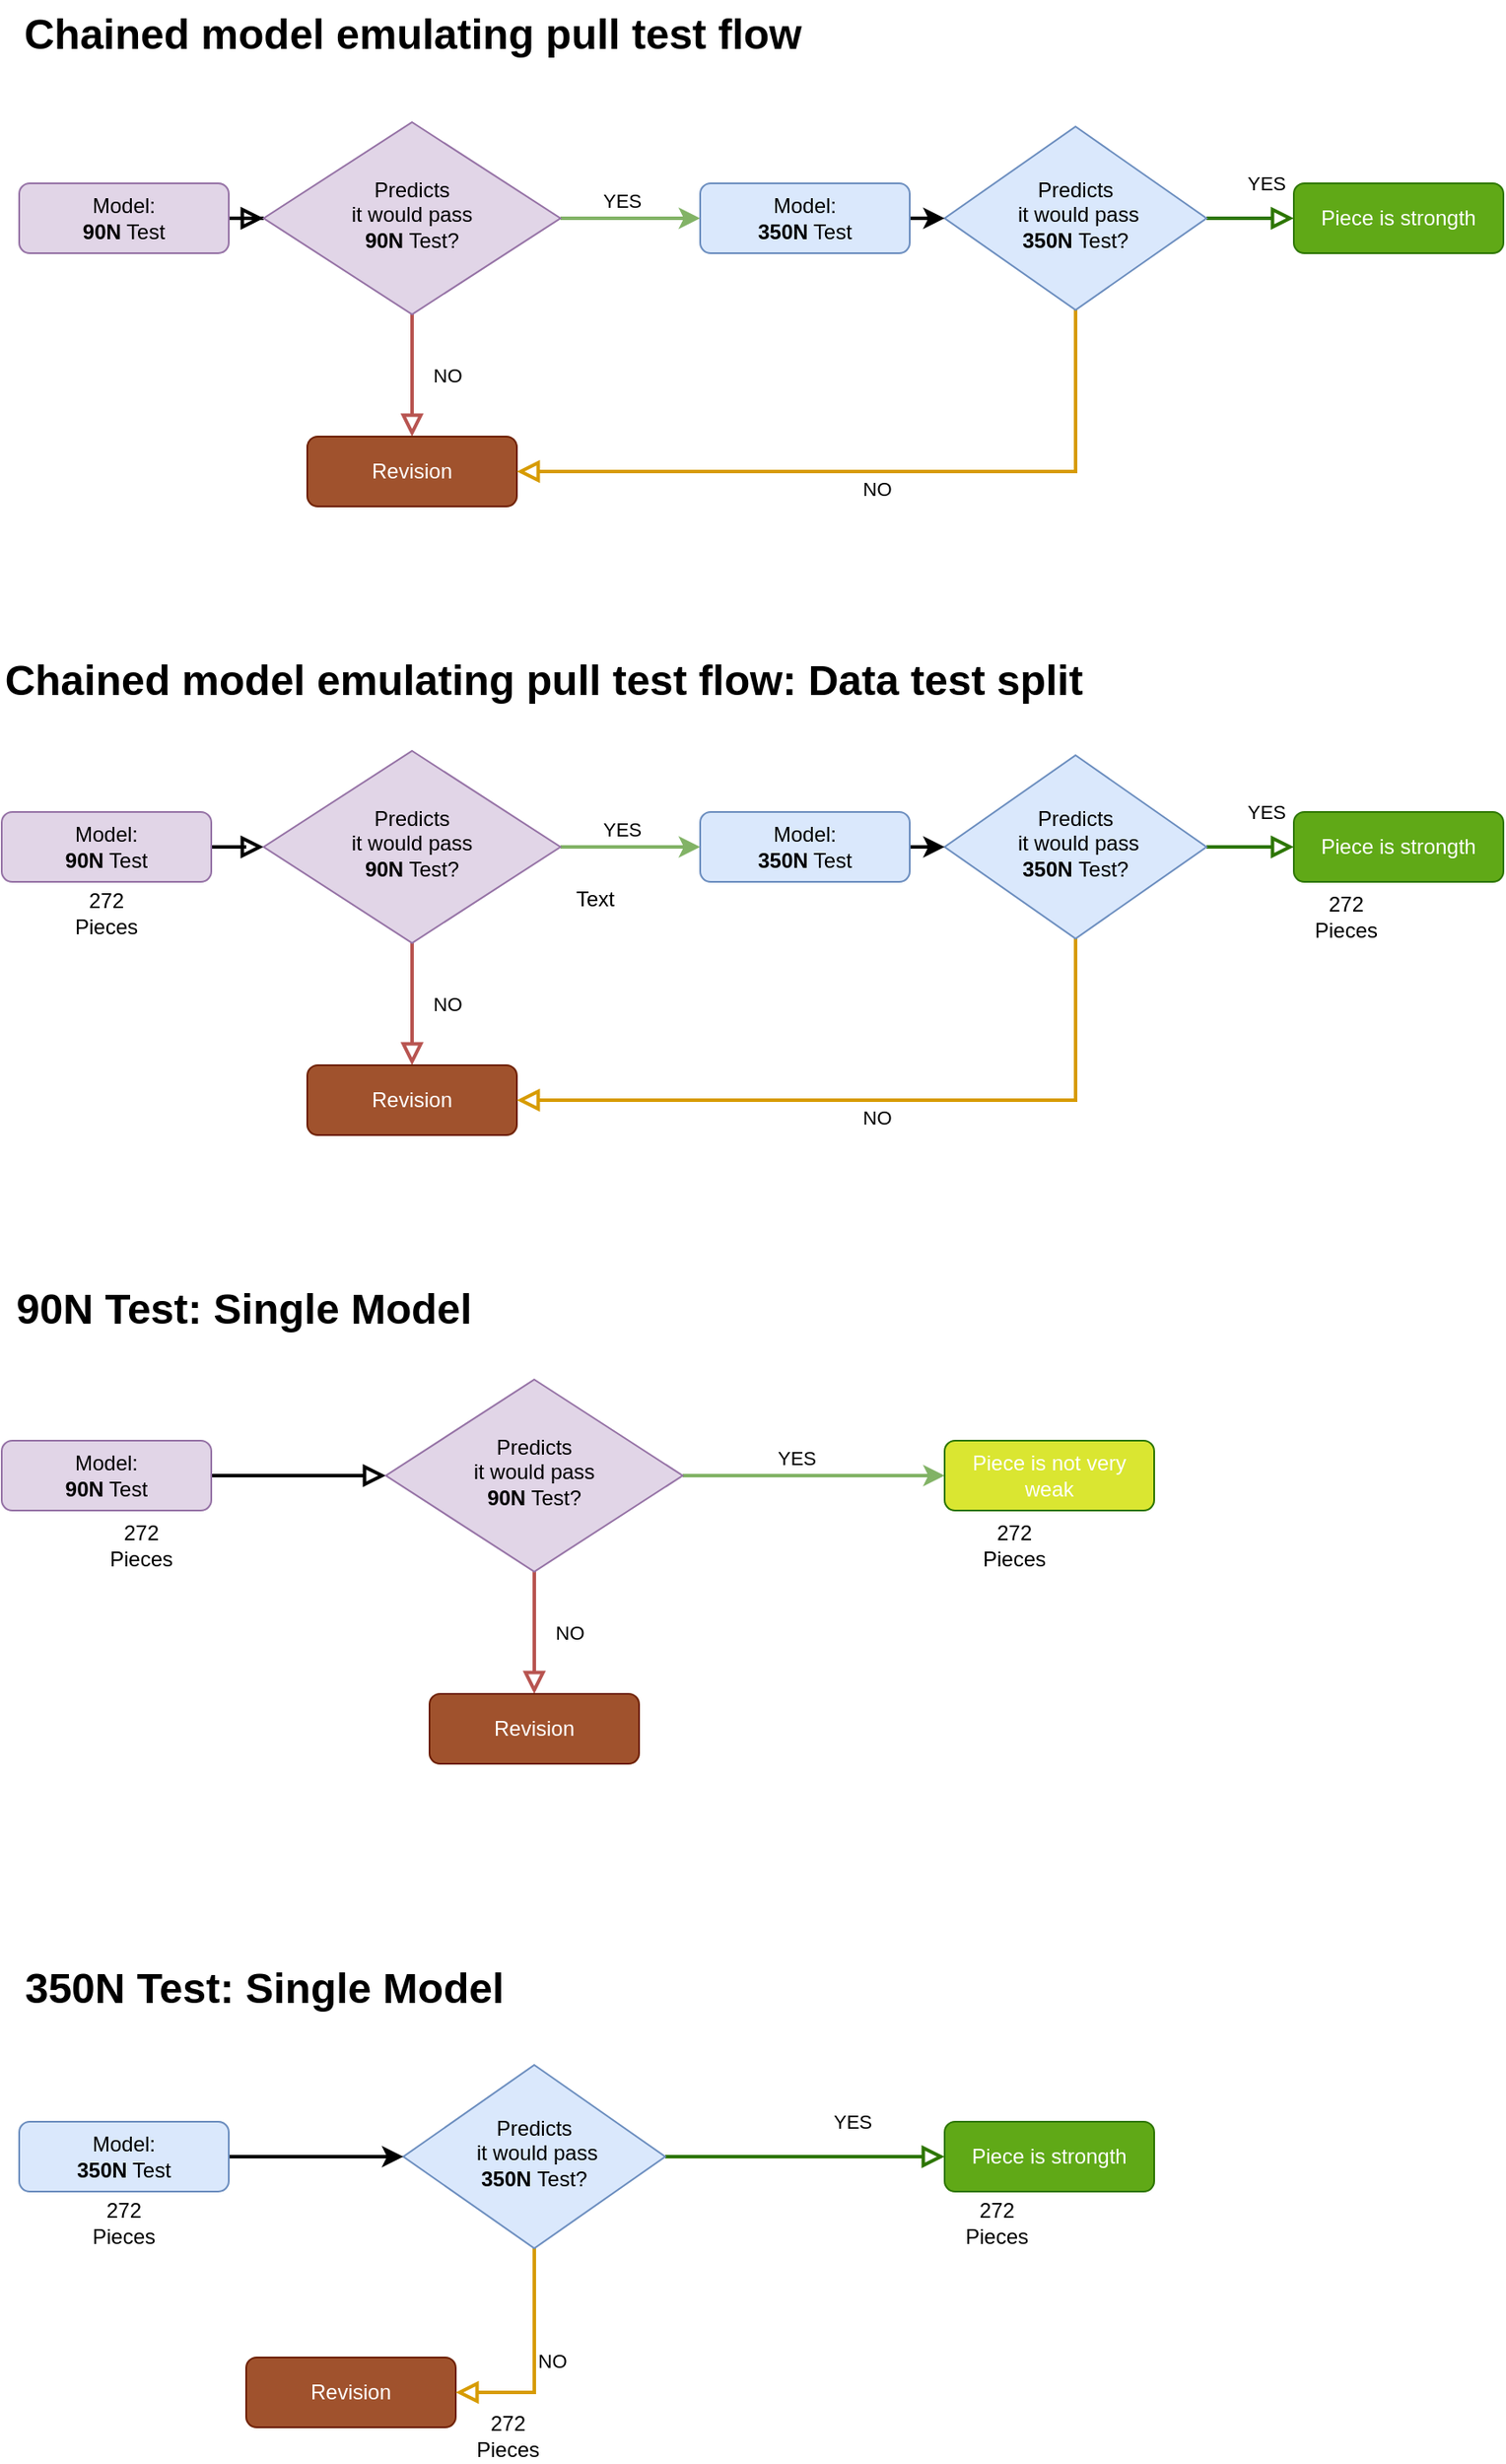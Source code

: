 <mxfile version="20.3.7" type="github">
  <diagram id="C5RBs43oDa-KdzZeNtuy" name="Page-1">
    <mxGraphModel dx="1422" dy="804" grid="1" gridSize="10" guides="1" tooltips="1" connect="1" arrows="1" fold="1" page="1" pageScale="1" pageWidth="827" pageHeight="1169" math="0" shadow="0">
      <root>
        <mxCell id="WIyWlLk6GJQsqaUBKTNV-0" />
        <mxCell id="WIyWlLk6GJQsqaUBKTNV-1" parent="WIyWlLk6GJQsqaUBKTNV-0" />
        <mxCell id="WIyWlLk6GJQsqaUBKTNV-2" value="" style="rounded=0;html=1;jettySize=auto;orthogonalLoop=1;fontSize=11;endArrow=block;endFill=0;endSize=8;strokeWidth=2;shadow=0;labelBackgroundColor=none;edgeStyle=orthogonalEdgeStyle;" parent="WIyWlLk6GJQsqaUBKTNV-1" source="WIyWlLk6GJQsqaUBKTNV-3" target="WIyWlLk6GJQsqaUBKTNV-6" edge="1">
          <mxGeometry relative="1" as="geometry" />
        </mxCell>
        <mxCell id="WIyWlLk6GJQsqaUBKTNV-3" value="Model:&lt;br&gt;&lt;b&gt;90N&lt;/b&gt; Test" style="rounded=1;whiteSpace=wrap;html=1;fontSize=12;glass=0;strokeWidth=1;shadow=0;fillColor=#e1d5e7;strokeColor=#9673a6;" parent="WIyWlLk6GJQsqaUBKTNV-1" vertex="1">
          <mxGeometry x="20" y="115" width="120" height="40" as="geometry" />
        </mxCell>
        <mxCell id="WIyWlLk6GJQsqaUBKTNV-5" value="NO" style="edgeStyle=orthogonalEdgeStyle;rounded=0;html=1;jettySize=auto;orthogonalLoop=1;fontSize=11;endArrow=block;endFill=0;endSize=8;strokeWidth=2;shadow=0;labelBackgroundColor=none;fillColor=#f8cecc;strokeColor=#b85450;" parent="WIyWlLk6GJQsqaUBKTNV-1" source="WIyWlLk6GJQsqaUBKTNV-6" target="WIyWlLk6GJQsqaUBKTNV-7" edge="1">
          <mxGeometry y="20" relative="1" as="geometry">
            <mxPoint as="offset" />
          </mxGeometry>
        </mxCell>
        <mxCell id="tdJBRvDFtZqNuMcGqkW--4" value="YES" style="edgeStyle=orthogonalEdgeStyle;rounded=0;orthogonalLoop=1;jettySize=auto;html=1;entryX=0;entryY=0.5;entryDx=0;entryDy=0;fillColor=#d5e8d4;strokeColor=#82b366;strokeWidth=2;" edge="1" parent="WIyWlLk6GJQsqaUBKTNV-1" source="WIyWlLk6GJQsqaUBKTNV-6" target="tdJBRvDFtZqNuMcGqkW--2">
          <mxGeometry x="-0.143" y="10" relative="1" as="geometry">
            <mxPoint x="360" y="135" as="targetPoint" />
            <mxPoint as="offset" />
          </mxGeometry>
        </mxCell>
        <mxCell id="WIyWlLk6GJQsqaUBKTNV-6" value="Predicts &lt;br&gt;it would pass &lt;br&gt;&lt;b&gt;90N&lt;/b&gt; Test?" style="rhombus;whiteSpace=wrap;html=1;shadow=0;fontFamily=Helvetica;fontSize=12;align=center;strokeWidth=1;spacing=6;spacingTop=-4;fillColor=#e1d5e7;strokeColor=#9673a6;" parent="WIyWlLk6GJQsqaUBKTNV-1" vertex="1">
          <mxGeometry x="160" y="80" width="170" height="110" as="geometry" />
        </mxCell>
        <mxCell id="WIyWlLk6GJQsqaUBKTNV-7" value="Revision" style="rounded=1;whiteSpace=wrap;html=1;fontSize=12;glass=0;strokeWidth=1;shadow=0;fillColor=#a0522d;fontColor=#ffffff;strokeColor=#6D1F00;" parent="WIyWlLk6GJQsqaUBKTNV-1" vertex="1">
          <mxGeometry x="185" y="260" width="120" height="40" as="geometry" />
        </mxCell>
        <mxCell id="WIyWlLk6GJQsqaUBKTNV-8" value="YES" style="rounded=0;html=1;jettySize=auto;orthogonalLoop=1;fontSize=11;endArrow=block;endFill=0;endSize=8;strokeWidth=2;shadow=0;labelBackgroundColor=none;edgeStyle=orthogonalEdgeStyle;fillColor=#60a917;strokeColor=#2D7600;" parent="WIyWlLk6GJQsqaUBKTNV-1" source="WIyWlLk6GJQsqaUBKTNV-10" target="WIyWlLk6GJQsqaUBKTNV-11" edge="1">
          <mxGeometry x="0.333" y="20" relative="1" as="geometry">
            <mxPoint as="offset" />
          </mxGeometry>
        </mxCell>
        <mxCell id="WIyWlLk6GJQsqaUBKTNV-9" value="NO" style="edgeStyle=orthogonalEdgeStyle;rounded=0;html=1;jettySize=auto;orthogonalLoop=1;fontSize=11;endArrow=block;endFill=0;endSize=8;strokeWidth=2;shadow=0;labelBackgroundColor=none;entryX=1;entryY=0.5;entryDx=0;entryDy=0;exitX=0.5;exitY=1;exitDx=0;exitDy=0;fillColor=#ffe6cc;strokeColor=#d79b00;" parent="WIyWlLk6GJQsqaUBKTNV-1" source="WIyWlLk6GJQsqaUBKTNV-10" target="WIyWlLk6GJQsqaUBKTNV-7" edge="1">
          <mxGeometry y="10" relative="1" as="geometry">
            <mxPoint as="offset" />
            <mxPoint x="640" y="440" as="targetPoint" />
          </mxGeometry>
        </mxCell>
        <mxCell id="WIyWlLk6GJQsqaUBKTNV-10" value="Predicts&lt;br&gt;&amp;nbsp;it would pass &lt;br&gt;&lt;b&gt;350N &lt;/b&gt;Test?" style="rhombus;whiteSpace=wrap;html=1;shadow=0;fontFamily=Helvetica;fontSize=12;align=center;strokeWidth=1;spacing=6;spacingTop=-4;fillColor=#dae8fc;strokeColor=#6c8ebf;" parent="WIyWlLk6GJQsqaUBKTNV-1" vertex="1">
          <mxGeometry x="550" y="82.5" width="150" height="105" as="geometry" />
        </mxCell>
        <mxCell id="WIyWlLk6GJQsqaUBKTNV-11" value="Piece is strongth" style="rounded=1;whiteSpace=wrap;html=1;fontSize=12;glass=0;strokeWidth=1;shadow=0;fillColor=#60a917;strokeColor=#2D7600;fontColor=#ffffff;" parent="WIyWlLk6GJQsqaUBKTNV-1" vertex="1">
          <mxGeometry x="750" y="115" width="120" height="40" as="geometry" />
        </mxCell>
        <mxCell id="tdJBRvDFtZqNuMcGqkW--5" style="edgeStyle=orthogonalEdgeStyle;rounded=0;orthogonalLoop=1;jettySize=auto;html=1;exitX=1;exitY=0.5;exitDx=0;exitDy=0;entryX=0;entryY=0.5;entryDx=0;entryDy=0;strokeWidth=2;" edge="1" parent="WIyWlLk6GJQsqaUBKTNV-1" source="tdJBRvDFtZqNuMcGqkW--2" target="WIyWlLk6GJQsqaUBKTNV-10">
          <mxGeometry relative="1" as="geometry" />
        </mxCell>
        <mxCell id="tdJBRvDFtZqNuMcGqkW--2" value="Model:&lt;br&gt;&lt;b&gt;350N&lt;/b&gt; Test" style="rounded=1;whiteSpace=wrap;html=1;fontSize=12;glass=0;strokeWidth=1;shadow=0;fillColor=#dae8fc;strokeColor=#6c8ebf;" vertex="1" parent="WIyWlLk6GJQsqaUBKTNV-1">
          <mxGeometry x="410" y="115" width="120" height="40" as="geometry" />
        </mxCell>
        <mxCell id="tdJBRvDFtZqNuMcGqkW--6" value="" style="rounded=0;html=1;jettySize=auto;orthogonalLoop=1;fontSize=11;endArrow=block;endFill=0;endSize=8;strokeWidth=2;shadow=0;labelBackgroundColor=none;edgeStyle=orthogonalEdgeStyle;" edge="1" parent="WIyWlLk6GJQsqaUBKTNV-1" source="tdJBRvDFtZqNuMcGqkW--7" target="tdJBRvDFtZqNuMcGqkW--10">
          <mxGeometry relative="1" as="geometry" />
        </mxCell>
        <mxCell id="tdJBRvDFtZqNuMcGqkW--7" value="Model:&lt;br&gt;&lt;b&gt;90N&lt;/b&gt; Test" style="rounded=1;whiteSpace=wrap;html=1;fontSize=12;glass=0;strokeWidth=1;shadow=0;fillColor=#e1d5e7;strokeColor=#9673a6;" vertex="1" parent="WIyWlLk6GJQsqaUBKTNV-1">
          <mxGeometry x="10" y="475" width="120" height="40" as="geometry" />
        </mxCell>
        <mxCell id="tdJBRvDFtZqNuMcGqkW--8" value="NO" style="edgeStyle=orthogonalEdgeStyle;rounded=0;html=1;jettySize=auto;orthogonalLoop=1;fontSize=11;endArrow=block;endFill=0;endSize=8;strokeWidth=2;shadow=0;labelBackgroundColor=none;fillColor=#f8cecc;strokeColor=#b85450;" edge="1" parent="WIyWlLk6GJQsqaUBKTNV-1" source="tdJBRvDFtZqNuMcGqkW--10" target="tdJBRvDFtZqNuMcGqkW--11">
          <mxGeometry y="20" relative="1" as="geometry">
            <mxPoint as="offset" />
          </mxGeometry>
        </mxCell>
        <mxCell id="tdJBRvDFtZqNuMcGqkW--9" value="YES" style="edgeStyle=orthogonalEdgeStyle;rounded=0;orthogonalLoop=1;jettySize=auto;html=1;entryX=0;entryY=0.5;entryDx=0;entryDy=0;fillColor=#d5e8d4;strokeColor=#82b366;strokeWidth=2;" edge="1" parent="WIyWlLk6GJQsqaUBKTNV-1" source="tdJBRvDFtZqNuMcGqkW--10" target="tdJBRvDFtZqNuMcGqkW--17">
          <mxGeometry x="-0.143" y="10" relative="1" as="geometry">
            <mxPoint x="360" y="495" as="targetPoint" />
            <mxPoint as="offset" />
          </mxGeometry>
        </mxCell>
        <mxCell id="tdJBRvDFtZqNuMcGqkW--10" value="Predicts &lt;br&gt;it would pass &lt;br&gt;&lt;b&gt;90N&lt;/b&gt; Test?" style="rhombus;whiteSpace=wrap;html=1;shadow=0;fontFamily=Helvetica;fontSize=12;align=center;strokeWidth=1;spacing=6;spacingTop=-4;fillColor=#e1d5e7;strokeColor=#9673a6;" vertex="1" parent="WIyWlLk6GJQsqaUBKTNV-1">
          <mxGeometry x="160" y="440" width="170" height="110" as="geometry" />
        </mxCell>
        <mxCell id="tdJBRvDFtZqNuMcGqkW--11" value="Revision" style="rounded=1;whiteSpace=wrap;html=1;fontSize=12;glass=0;strokeWidth=1;shadow=0;fillColor=#a0522d;fontColor=#ffffff;strokeColor=#6D1F00;" vertex="1" parent="WIyWlLk6GJQsqaUBKTNV-1">
          <mxGeometry x="185" y="620" width="120" height="40" as="geometry" />
        </mxCell>
        <mxCell id="tdJBRvDFtZqNuMcGqkW--12" value="YES" style="rounded=0;html=1;jettySize=auto;orthogonalLoop=1;fontSize=11;endArrow=block;endFill=0;endSize=8;strokeWidth=2;shadow=0;labelBackgroundColor=none;edgeStyle=orthogonalEdgeStyle;fillColor=#60a917;strokeColor=#2D7600;" edge="1" parent="WIyWlLk6GJQsqaUBKTNV-1" source="tdJBRvDFtZqNuMcGqkW--14" target="tdJBRvDFtZqNuMcGqkW--15">
          <mxGeometry x="0.333" y="20" relative="1" as="geometry">
            <mxPoint as="offset" />
          </mxGeometry>
        </mxCell>
        <mxCell id="tdJBRvDFtZqNuMcGqkW--13" value="NO" style="edgeStyle=orthogonalEdgeStyle;rounded=0;html=1;jettySize=auto;orthogonalLoop=1;fontSize=11;endArrow=block;endFill=0;endSize=8;strokeWidth=2;shadow=0;labelBackgroundColor=none;entryX=1;entryY=0.5;entryDx=0;entryDy=0;exitX=0.5;exitY=1;exitDx=0;exitDy=0;fillColor=#ffe6cc;strokeColor=#d79b00;" edge="1" parent="WIyWlLk6GJQsqaUBKTNV-1" source="tdJBRvDFtZqNuMcGqkW--14" target="tdJBRvDFtZqNuMcGqkW--11">
          <mxGeometry y="10" relative="1" as="geometry">
            <mxPoint as="offset" />
            <mxPoint x="640" y="800" as="targetPoint" />
          </mxGeometry>
        </mxCell>
        <mxCell id="tdJBRvDFtZqNuMcGqkW--14" value="Predicts&lt;br&gt;&amp;nbsp;it would pass &lt;br&gt;&lt;b&gt;350N &lt;/b&gt;Test?" style="rhombus;whiteSpace=wrap;html=1;shadow=0;fontFamily=Helvetica;fontSize=12;align=center;strokeWidth=1;spacing=6;spacingTop=-4;fillColor=#dae8fc;strokeColor=#6c8ebf;" vertex="1" parent="WIyWlLk6GJQsqaUBKTNV-1">
          <mxGeometry x="550" y="442.5" width="150" height="105" as="geometry" />
        </mxCell>
        <mxCell id="tdJBRvDFtZqNuMcGqkW--15" value="Piece is strongth" style="rounded=1;whiteSpace=wrap;html=1;fontSize=12;glass=0;strokeWidth=1;shadow=0;fillColor=#60a917;strokeColor=#2D7600;fontColor=#ffffff;" vertex="1" parent="WIyWlLk6GJQsqaUBKTNV-1">
          <mxGeometry x="750" y="475" width="120" height="40" as="geometry" />
        </mxCell>
        <mxCell id="tdJBRvDFtZqNuMcGqkW--16" style="edgeStyle=orthogonalEdgeStyle;rounded=0;orthogonalLoop=1;jettySize=auto;html=1;exitX=1;exitY=0.5;exitDx=0;exitDy=0;entryX=0;entryY=0.5;entryDx=0;entryDy=0;strokeWidth=2;" edge="1" parent="WIyWlLk6GJQsqaUBKTNV-1" source="tdJBRvDFtZqNuMcGqkW--17" target="tdJBRvDFtZqNuMcGqkW--14">
          <mxGeometry relative="1" as="geometry" />
        </mxCell>
        <mxCell id="tdJBRvDFtZqNuMcGqkW--17" value="Model:&lt;br&gt;&lt;b&gt;350N&lt;/b&gt; Test" style="rounded=1;whiteSpace=wrap;html=1;fontSize=12;glass=0;strokeWidth=1;shadow=0;fillColor=#dae8fc;strokeColor=#6c8ebf;" vertex="1" parent="WIyWlLk6GJQsqaUBKTNV-1">
          <mxGeometry x="410" y="475" width="120" height="40" as="geometry" />
        </mxCell>
        <mxCell id="tdJBRvDFtZqNuMcGqkW--19" value="Chained model emulating pull test flow" style="text;strokeColor=none;fillColor=none;html=1;fontSize=24;fontStyle=1;verticalAlign=middle;align=center;" vertex="1" parent="WIyWlLk6GJQsqaUBKTNV-1">
          <mxGeometry x="195" y="10" width="100" height="40" as="geometry" />
        </mxCell>
        <mxCell id="tdJBRvDFtZqNuMcGqkW--20" value="Chained model emulating pull test flow: Data test split" style="text;strokeColor=none;fillColor=none;html=1;fontSize=24;fontStyle=1;verticalAlign=middle;align=center;" vertex="1" parent="WIyWlLk6GJQsqaUBKTNV-1">
          <mxGeometry x="270" y="380" width="100" height="40" as="geometry" />
        </mxCell>
        <mxCell id="tdJBRvDFtZqNuMcGqkW--21" value="" style="rounded=0;html=1;jettySize=auto;orthogonalLoop=1;fontSize=11;endArrow=block;endFill=0;endSize=8;strokeWidth=2;shadow=0;labelBackgroundColor=none;edgeStyle=orthogonalEdgeStyle;" edge="1" parent="WIyWlLk6GJQsqaUBKTNV-1" source="tdJBRvDFtZqNuMcGqkW--22" target="tdJBRvDFtZqNuMcGqkW--25">
          <mxGeometry relative="1" as="geometry" />
        </mxCell>
        <mxCell id="tdJBRvDFtZqNuMcGqkW--22" value="Model:&lt;br&gt;&lt;b&gt;90N&lt;/b&gt; Test" style="rounded=1;whiteSpace=wrap;html=1;fontSize=12;glass=0;strokeWidth=1;shadow=0;fillColor=#e1d5e7;strokeColor=#9673a6;" vertex="1" parent="WIyWlLk6GJQsqaUBKTNV-1">
          <mxGeometry x="10" y="835" width="120" height="40" as="geometry" />
        </mxCell>
        <mxCell id="tdJBRvDFtZqNuMcGqkW--23" value="NO" style="edgeStyle=orthogonalEdgeStyle;rounded=0;html=1;jettySize=auto;orthogonalLoop=1;fontSize=11;endArrow=block;endFill=0;endSize=8;strokeWidth=2;shadow=0;labelBackgroundColor=none;fillColor=#f8cecc;strokeColor=#b85450;" edge="1" parent="WIyWlLk6GJQsqaUBKTNV-1" source="tdJBRvDFtZqNuMcGqkW--25" target="tdJBRvDFtZqNuMcGqkW--26">
          <mxGeometry y="20" relative="1" as="geometry">
            <mxPoint as="offset" />
          </mxGeometry>
        </mxCell>
        <mxCell id="tdJBRvDFtZqNuMcGqkW--24" value="YES" style="edgeStyle=orthogonalEdgeStyle;rounded=0;orthogonalLoop=1;jettySize=auto;html=1;entryX=0;entryY=0.5;entryDx=0;entryDy=0;fillColor=#d5e8d4;strokeColor=#82b366;strokeWidth=2;" edge="1" parent="WIyWlLk6GJQsqaUBKTNV-1" source="tdJBRvDFtZqNuMcGqkW--25" target="tdJBRvDFtZqNuMcGqkW--30">
          <mxGeometry x="-0.143" y="10" relative="1" as="geometry">
            <mxPoint x="410" y="855" as="targetPoint" />
            <mxPoint as="offset" />
          </mxGeometry>
        </mxCell>
        <mxCell id="tdJBRvDFtZqNuMcGqkW--25" value="Predicts &lt;br&gt;it would pass &lt;br&gt;&lt;b&gt;90N&lt;/b&gt; Test?" style="rhombus;whiteSpace=wrap;html=1;shadow=0;fontFamily=Helvetica;fontSize=12;align=center;strokeWidth=1;spacing=6;spacingTop=-4;fillColor=#e1d5e7;strokeColor=#9673a6;" vertex="1" parent="WIyWlLk6GJQsqaUBKTNV-1">
          <mxGeometry x="230" y="800" width="170" height="110" as="geometry" />
        </mxCell>
        <mxCell id="tdJBRvDFtZqNuMcGqkW--26" value="Revision" style="rounded=1;whiteSpace=wrap;html=1;fontSize=12;glass=0;strokeWidth=1;shadow=0;fillColor=#a0522d;fontColor=#ffffff;strokeColor=#6D1F00;" vertex="1" parent="WIyWlLk6GJQsqaUBKTNV-1">
          <mxGeometry x="255" y="980" width="120" height="40" as="geometry" />
        </mxCell>
        <mxCell id="tdJBRvDFtZqNuMcGqkW--30" value="Piece is not very weak" style="rounded=1;whiteSpace=wrap;html=1;fontSize=12;glass=0;strokeWidth=1;shadow=0;fillColor=#DAE631;strokeColor=#2D7600;fontColor=#ffffff;" vertex="1" parent="WIyWlLk6GJQsqaUBKTNV-1">
          <mxGeometry x="550" y="835" width="120" height="40" as="geometry" />
        </mxCell>
        <mxCell id="tdJBRvDFtZqNuMcGqkW--33" value="&amp;nbsp;90N Test: Single Model" style="text;strokeColor=none;fillColor=none;html=1;fontSize=24;fontStyle=1;verticalAlign=middle;align=center;" vertex="1" parent="WIyWlLk6GJQsqaUBKTNV-1">
          <mxGeometry x="95" y="740" width="100" height="40" as="geometry" />
        </mxCell>
        <mxCell id="tdJBRvDFtZqNuMcGqkW--39" value="Revision" style="rounded=1;whiteSpace=wrap;html=1;fontSize=12;glass=0;strokeWidth=1;shadow=0;fillColor=#a0522d;fontColor=#ffffff;strokeColor=#6D1F00;" vertex="1" parent="WIyWlLk6GJQsqaUBKTNV-1">
          <mxGeometry x="150" y="1360" width="120" height="40" as="geometry" />
        </mxCell>
        <mxCell id="tdJBRvDFtZqNuMcGqkW--40" value="YES" style="rounded=0;html=1;jettySize=auto;orthogonalLoop=1;fontSize=11;endArrow=block;endFill=0;endSize=8;strokeWidth=2;shadow=0;labelBackgroundColor=none;edgeStyle=orthogonalEdgeStyle;fillColor=#60a917;strokeColor=#2D7600;" edge="1" parent="WIyWlLk6GJQsqaUBKTNV-1" source="tdJBRvDFtZqNuMcGqkW--42" target="tdJBRvDFtZqNuMcGqkW--43">
          <mxGeometry x="0.333" y="20" relative="1" as="geometry">
            <mxPoint as="offset" />
          </mxGeometry>
        </mxCell>
        <mxCell id="tdJBRvDFtZqNuMcGqkW--41" value="NO" style="edgeStyle=orthogonalEdgeStyle;rounded=0;html=1;jettySize=auto;orthogonalLoop=1;fontSize=11;endArrow=block;endFill=0;endSize=8;strokeWidth=2;shadow=0;labelBackgroundColor=none;entryX=1;entryY=0.5;entryDx=0;entryDy=0;exitX=0.5;exitY=1;exitDx=0;exitDy=0;fillColor=#ffe6cc;strokeColor=#d79b00;" edge="1" parent="WIyWlLk6GJQsqaUBKTNV-1" source="tdJBRvDFtZqNuMcGqkW--42" target="tdJBRvDFtZqNuMcGqkW--39">
          <mxGeometry y="10" relative="1" as="geometry">
            <mxPoint as="offset" />
            <mxPoint x="530" y="1550" as="targetPoint" />
          </mxGeometry>
        </mxCell>
        <mxCell id="tdJBRvDFtZqNuMcGqkW--42" value="Predicts&lt;br&gt;&amp;nbsp;it would pass &lt;br&gt;&lt;b&gt;350N &lt;/b&gt;Test?" style="rhombus;whiteSpace=wrap;html=1;shadow=0;fontFamily=Helvetica;fontSize=12;align=center;strokeWidth=1;spacing=6;spacingTop=-4;fillColor=#dae8fc;strokeColor=#6c8ebf;" vertex="1" parent="WIyWlLk6GJQsqaUBKTNV-1">
          <mxGeometry x="240" y="1192.5" width="150" height="105" as="geometry" />
        </mxCell>
        <mxCell id="tdJBRvDFtZqNuMcGqkW--43" value="Piece is strongth" style="rounded=1;whiteSpace=wrap;html=1;fontSize=12;glass=0;strokeWidth=1;shadow=0;fillColor=#60a917;strokeColor=#2D7600;fontColor=#ffffff;" vertex="1" parent="WIyWlLk6GJQsqaUBKTNV-1">
          <mxGeometry x="550" y="1225" width="120" height="40" as="geometry" />
        </mxCell>
        <mxCell id="tdJBRvDFtZqNuMcGqkW--44" style="edgeStyle=orthogonalEdgeStyle;rounded=0;orthogonalLoop=1;jettySize=auto;html=1;exitX=1;exitY=0.5;exitDx=0;exitDy=0;entryX=0;entryY=0.5;entryDx=0;entryDy=0;strokeWidth=2;" edge="1" parent="WIyWlLk6GJQsqaUBKTNV-1" source="tdJBRvDFtZqNuMcGqkW--45" target="tdJBRvDFtZqNuMcGqkW--42">
          <mxGeometry relative="1" as="geometry" />
        </mxCell>
        <mxCell id="tdJBRvDFtZqNuMcGqkW--45" value="Model:&lt;br&gt;&lt;b&gt;350N&lt;/b&gt; Test" style="rounded=1;whiteSpace=wrap;html=1;fontSize=12;glass=0;strokeWidth=1;shadow=0;fillColor=#dae8fc;strokeColor=#6c8ebf;" vertex="1" parent="WIyWlLk6GJQsqaUBKTNV-1">
          <mxGeometry x="20" y="1225" width="120" height="40" as="geometry" />
        </mxCell>
        <mxCell id="tdJBRvDFtZqNuMcGqkW--46" value="350N Test: Single Model" style="text;strokeColor=none;fillColor=none;html=1;fontSize=24;fontStyle=1;verticalAlign=middle;align=center;" vertex="1" parent="WIyWlLk6GJQsqaUBKTNV-1">
          <mxGeometry x="110" y="1129" width="100" height="40" as="geometry" />
        </mxCell>
        <mxCell id="tdJBRvDFtZqNuMcGqkW--47" value="Text" style="text;html=1;strokeColor=none;fillColor=none;align=center;verticalAlign=middle;whiteSpace=wrap;rounded=0;" vertex="1" parent="WIyWlLk6GJQsqaUBKTNV-1">
          <mxGeometry x="320" y="510" width="60" height="30" as="geometry" />
        </mxCell>
        <mxCell id="tdJBRvDFtZqNuMcGqkW--48" value="272 Pieces" style="text;html=1;strokeColor=none;fillColor=none;align=center;verticalAlign=middle;whiteSpace=wrap;rounded=0;" vertex="1" parent="WIyWlLk6GJQsqaUBKTNV-1">
          <mxGeometry x="40" y="517.5" width="60" height="30" as="geometry" />
        </mxCell>
        <mxCell id="tdJBRvDFtZqNuMcGqkW--49" value="272 Pieces" style="text;html=1;strokeColor=none;fillColor=none;align=center;verticalAlign=middle;whiteSpace=wrap;rounded=0;" vertex="1" parent="WIyWlLk6GJQsqaUBKTNV-1">
          <mxGeometry x="750" y="520" width="60" height="30" as="geometry" />
        </mxCell>
        <mxCell id="tdJBRvDFtZqNuMcGqkW--50" value="272 Pieces" style="text;html=1;strokeColor=none;fillColor=none;align=center;verticalAlign=middle;whiteSpace=wrap;rounded=0;" vertex="1" parent="WIyWlLk6GJQsqaUBKTNV-1">
          <mxGeometry x="560" y="880" width="60" height="30" as="geometry" />
        </mxCell>
        <mxCell id="tdJBRvDFtZqNuMcGqkW--51" value="272 Pieces" style="text;html=1;strokeColor=none;fillColor=none;align=center;verticalAlign=middle;whiteSpace=wrap;rounded=0;" vertex="1" parent="WIyWlLk6GJQsqaUBKTNV-1">
          <mxGeometry x="60" y="880" width="60" height="30" as="geometry" />
        </mxCell>
        <mxCell id="tdJBRvDFtZqNuMcGqkW--52" value="272 Pieces" style="text;html=1;strokeColor=none;fillColor=none;align=center;verticalAlign=middle;whiteSpace=wrap;rounded=0;" vertex="1" parent="WIyWlLk6GJQsqaUBKTNV-1">
          <mxGeometry x="550" y="1267.5" width="60" height="30" as="geometry" />
        </mxCell>
        <mxCell id="tdJBRvDFtZqNuMcGqkW--53" value="272 Pieces" style="text;html=1;strokeColor=none;fillColor=none;align=center;verticalAlign=middle;whiteSpace=wrap;rounded=0;" vertex="1" parent="WIyWlLk6GJQsqaUBKTNV-1">
          <mxGeometry x="50" y="1267.5" width="60" height="30" as="geometry" />
        </mxCell>
        <mxCell id="tdJBRvDFtZqNuMcGqkW--54" value="272 Pieces" style="text;html=1;strokeColor=none;fillColor=none;align=center;verticalAlign=middle;whiteSpace=wrap;rounded=0;" vertex="1" parent="WIyWlLk6GJQsqaUBKTNV-1">
          <mxGeometry x="270" y="1390" width="60" height="30" as="geometry" />
        </mxCell>
      </root>
    </mxGraphModel>
  </diagram>
</mxfile>
